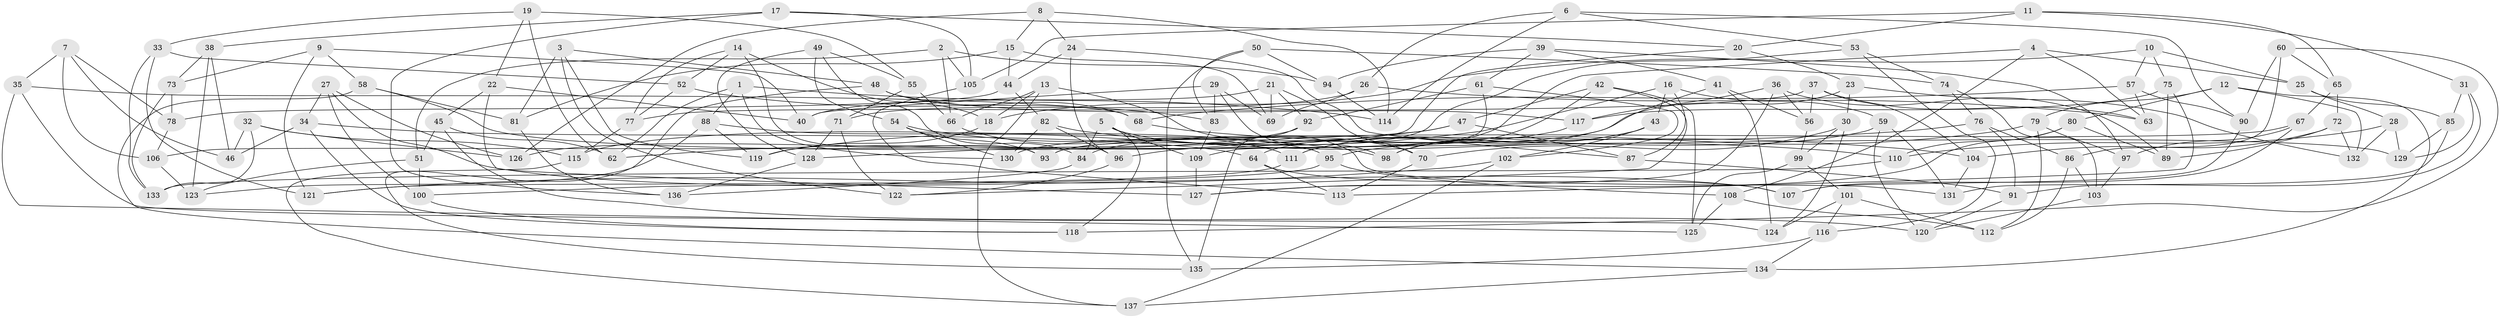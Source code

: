 // coarse degree distribution, {6: 0.4421052631578947, 4: 0.5578947368421052}
// Generated by graph-tools (version 1.1) at 2025/24/03/03/25 07:24:23]
// undirected, 137 vertices, 274 edges
graph export_dot {
graph [start="1"]
  node [color=gray90,style=filled];
  1;
  2;
  3;
  4;
  5;
  6;
  7;
  8;
  9;
  10;
  11;
  12;
  13;
  14;
  15;
  16;
  17;
  18;
  19;
  20;
  21;
  22;
  23;
  24;
  25;
  26;
  27;
  28;
  29;
  30;
  31;
  32;
  33;
  34;
  35;
  36;
  37;
  38;
  39;
  40;
  41;
  42;
  43;
  44;
  45;
  46;
  47;
  48;
  49;
  50;
  51;
  52;
  53;
  54;
  55;
  56;
  57;
  58;
  59;
  60;
  61;
  62;
  63;
  64;
  65;
  66;
  67;
  68;
  69;
  70;
  71;
  72;
  73;
  74;
  75;
  76;
  77;
  78;
  79;
  80;
  81;
  82;
  83;
  84;
  85;
  86;
  87;
  88;
  89;
  90;
  91;
  92;
  93;
  94;
  95;
  96;
  97;
  98;
  99;
  100;
  101;
  102;
  103;
  104;
  105;
  106;
  107;
  108;
  109;
  110;
  111;
  112;
  113;
  114;
  115;
  116;
  117;
  118;
  119;
  120;
  121;
  122;
  123;
  124;
  125;
  126;
  127;
  128;
  129;
  130;
  131;
  132;
  133;
  134;
  135;
  136;
  137;
  1 -- 114;
  1 -- 88;
  1 -- 130;
  1 -- 62;
  2 -- 105;
  2 -- 94;
  2 -- 66;
  2 -- 51;
  3 -- 81;
  3 -- 119;
  3 -- 48;
  3 -- 122;
  4 -- 63;
  4 -- 108;
  4 -- 25;
  4 -- 64;
  5 -- 109;
  5 -- 118;
  5 -- 70;
  5 -- 84;
  6 -- 26;
  6 -- 90;
  6 -- 53;
  6 -- 114;
  7 -- 35;
  7 -- 46;
  7 -- 78;
  7 -- 106;
  8 -- 114;
  8 -- 126;
  8 -- 15;
  8 -- 24;
  9 -- 73;
  9 -- 121;
  9 -- 58;
  9 -- 40;
  10 -- 75;
  10 -- 18;
  10 -- 57;
  10 -- 25;
  11 -- 31;
  11 -- 20;
  11 -- 105;
  11 -- 65;
  12 -- 80;
  12 -- 79;
  12 -- 132;
  12 -- 134;
  13 -- 137;
  13 -- 66;
  13 -- 131;
  13 -- 18;
  14 -- 77;
  14 -- 52;
  14 -- 93;
  14 -- 18;
  15 -- 44;
  15 -- 69;
  15 -- 81;
  16 -- 87;
  16 -- 59;
  16 -- 119;
  16 -- 43;
  17 -- 38;
  17 -- 105;
  17 -- 20;
  17 -- 136;
  18 -- 119;
  19 -- 62;
  19 -- 22;
  19 -- 33;
  19 -- 55;
  20 -- 23;
  20 -- 106;
  21 -- 92;
  21 -- 70;
  21 -- 69;
  21 -- 40;
  22 -- 127;
  22 -- 45;
  22 -- 40;
  23 -- 130;
  23 -- 132;
  23 -- 30;
  24 -- 44;
  24 -- 96;
  24 -- 87;
  25 -- 28;
  25 -- 85;
  26 -- 63;
  26 -- 69;
  26 -- 71;
  27 -- 107;
  27 -- 100;
  27 -- 126;
  27 -- 34;
  28 -- 110;
  28 -- 132;
  28 -- 129;
  29 -- 98;
  29 -- 69;
  29 -- 83;
  29 -- 40;
  30 -- 124;
  30 -- 70;
  30 -- 99;
  31 -- 85;
  31 -- 91;
  31 -- 129;
  32 -- 115;
  32 -- 133;
  32 -- 126;
  32 -- 46;
  33 -- 133;
  33 -- 52;
  33 -- 121;
  34 -- 118;
  34 -- 64;
  34 -- 46;
  35 -- 125;
  35 -- 68;
  35 -- 124;
  36 -- 127;
  36 -- 56;
  36 -- 117;
  36 -- 89;
  37 -- 104;
  37 -- 63;
  37 -- 77;
  37 -- 56;
  38 -- 46;
  38 -- 123;
  38 -- 73;
  39 -- 61;
  39 -- 94;
  39 -- 97;
  39 -- 41;
  41 -- 124;
  41 -- 56;
  41 -- 111;
  42 -- 47;
  42 -- 125;
  42 -- 98;
  42 -- 122;
  43 -- 98;
  43 -- 111;
  43 -- 102;
  44 -- 78;
  44 -- 82;
  45 -- 51;
  45 -- 62;
  45 -- 120;
  47 -- 87;
  47 -- 115;
  47 -- 62;
  48 -- 117;
  48 -- 68;
  48 -- 135;
  49 -- 84;
  49 -- 128;
  49 -- 54;
  49 -- 55;
  50 -- 74;
  50 -- 83;
  50 -- 135;
  50 -- 94;
  51 -- 100;
  51 -- 123;
  52 -- 77;
  52 -- 83;
  53 -- 93;
  53 -- 74;
  53 -- 116;
  54 -- 93;
  54 -- 130;
  54 -- 98;
  55 -- 71;
  55 -- 66;
  56 -- 99;
  57 -- 90;
  57 -- 63;
  57 -- 68;
  58 -- 129;
  58 -- 134;
  58 -- 81;
  59 -- 131;
  59 -- 84;
  59 -- 120;
  60 -- 65;
  60 -- 118;
  60 -- 90;
  60 -- 86;
  61 -- 92;
  61 -- 102;
  61 -- 109;
  64 -- 107;
  64 -- 113;
  65 -- 67;
  65 -- 72;
  66 -- 111;
  67 -- 107;
  67 -- 93;
  67 -- 97;
  68 -- 104;
  70 -- 113;
  71 -- 128;
  71 -- 122;
  72 -- 104;
  72 -- 132;
  72 -- 89;
  73 -- 78;
  73 -- 133;
  74 -- 76;
  74 -- 103;
  75 -- 89;
  75 -- 117;
  75 -- 113;
  76 -- 86;
  76 -- 96;
  76 -- 91;
  77 -- 115;
  78 -- 106;
  79 -- 97;
  79 -- 95;
  79 -- 112;
  80 -- 127;
  80 -- 110;
  80 -- 89;
  81 -- 136;
  82 -- 96;
  82 -- 130;
  82 -- 110;
  83 -- 109;
  84 -- 136;
  85 -- 129;
  85 -- 131;
  86 -- 103;
  86 -- 112;
  87 -- 91;
  88 -- 119;
  88 -- 123;
  88 -- 95;
  90 -- 107;
  91 -- 120;
  92 -- 135;
  92 -- 126;
  94 -- 114;
  95 -- 100;
  95 -- 108;
  96 -- 122;
  97 -- 103;
  99 -- 125;
  99 -- 101;
  100 -- 118;
  101 -- 116;
  101 -- 112;
  101 -- 124;
  102 -- 137;
  102 -- 121;
  103 -- 120;
  104 -- 131;
  105 -- 113;
  106 -- 123;
  108 -- 125;
  108 -- 112;
  109 -- 127;
  110 -- 133;
  111 -- 121;
  115 -- 137;
  116 -- 135;
  116 -- 134;
  117 -- 128;
  128 -- 136;
  134 -- 137;
}
